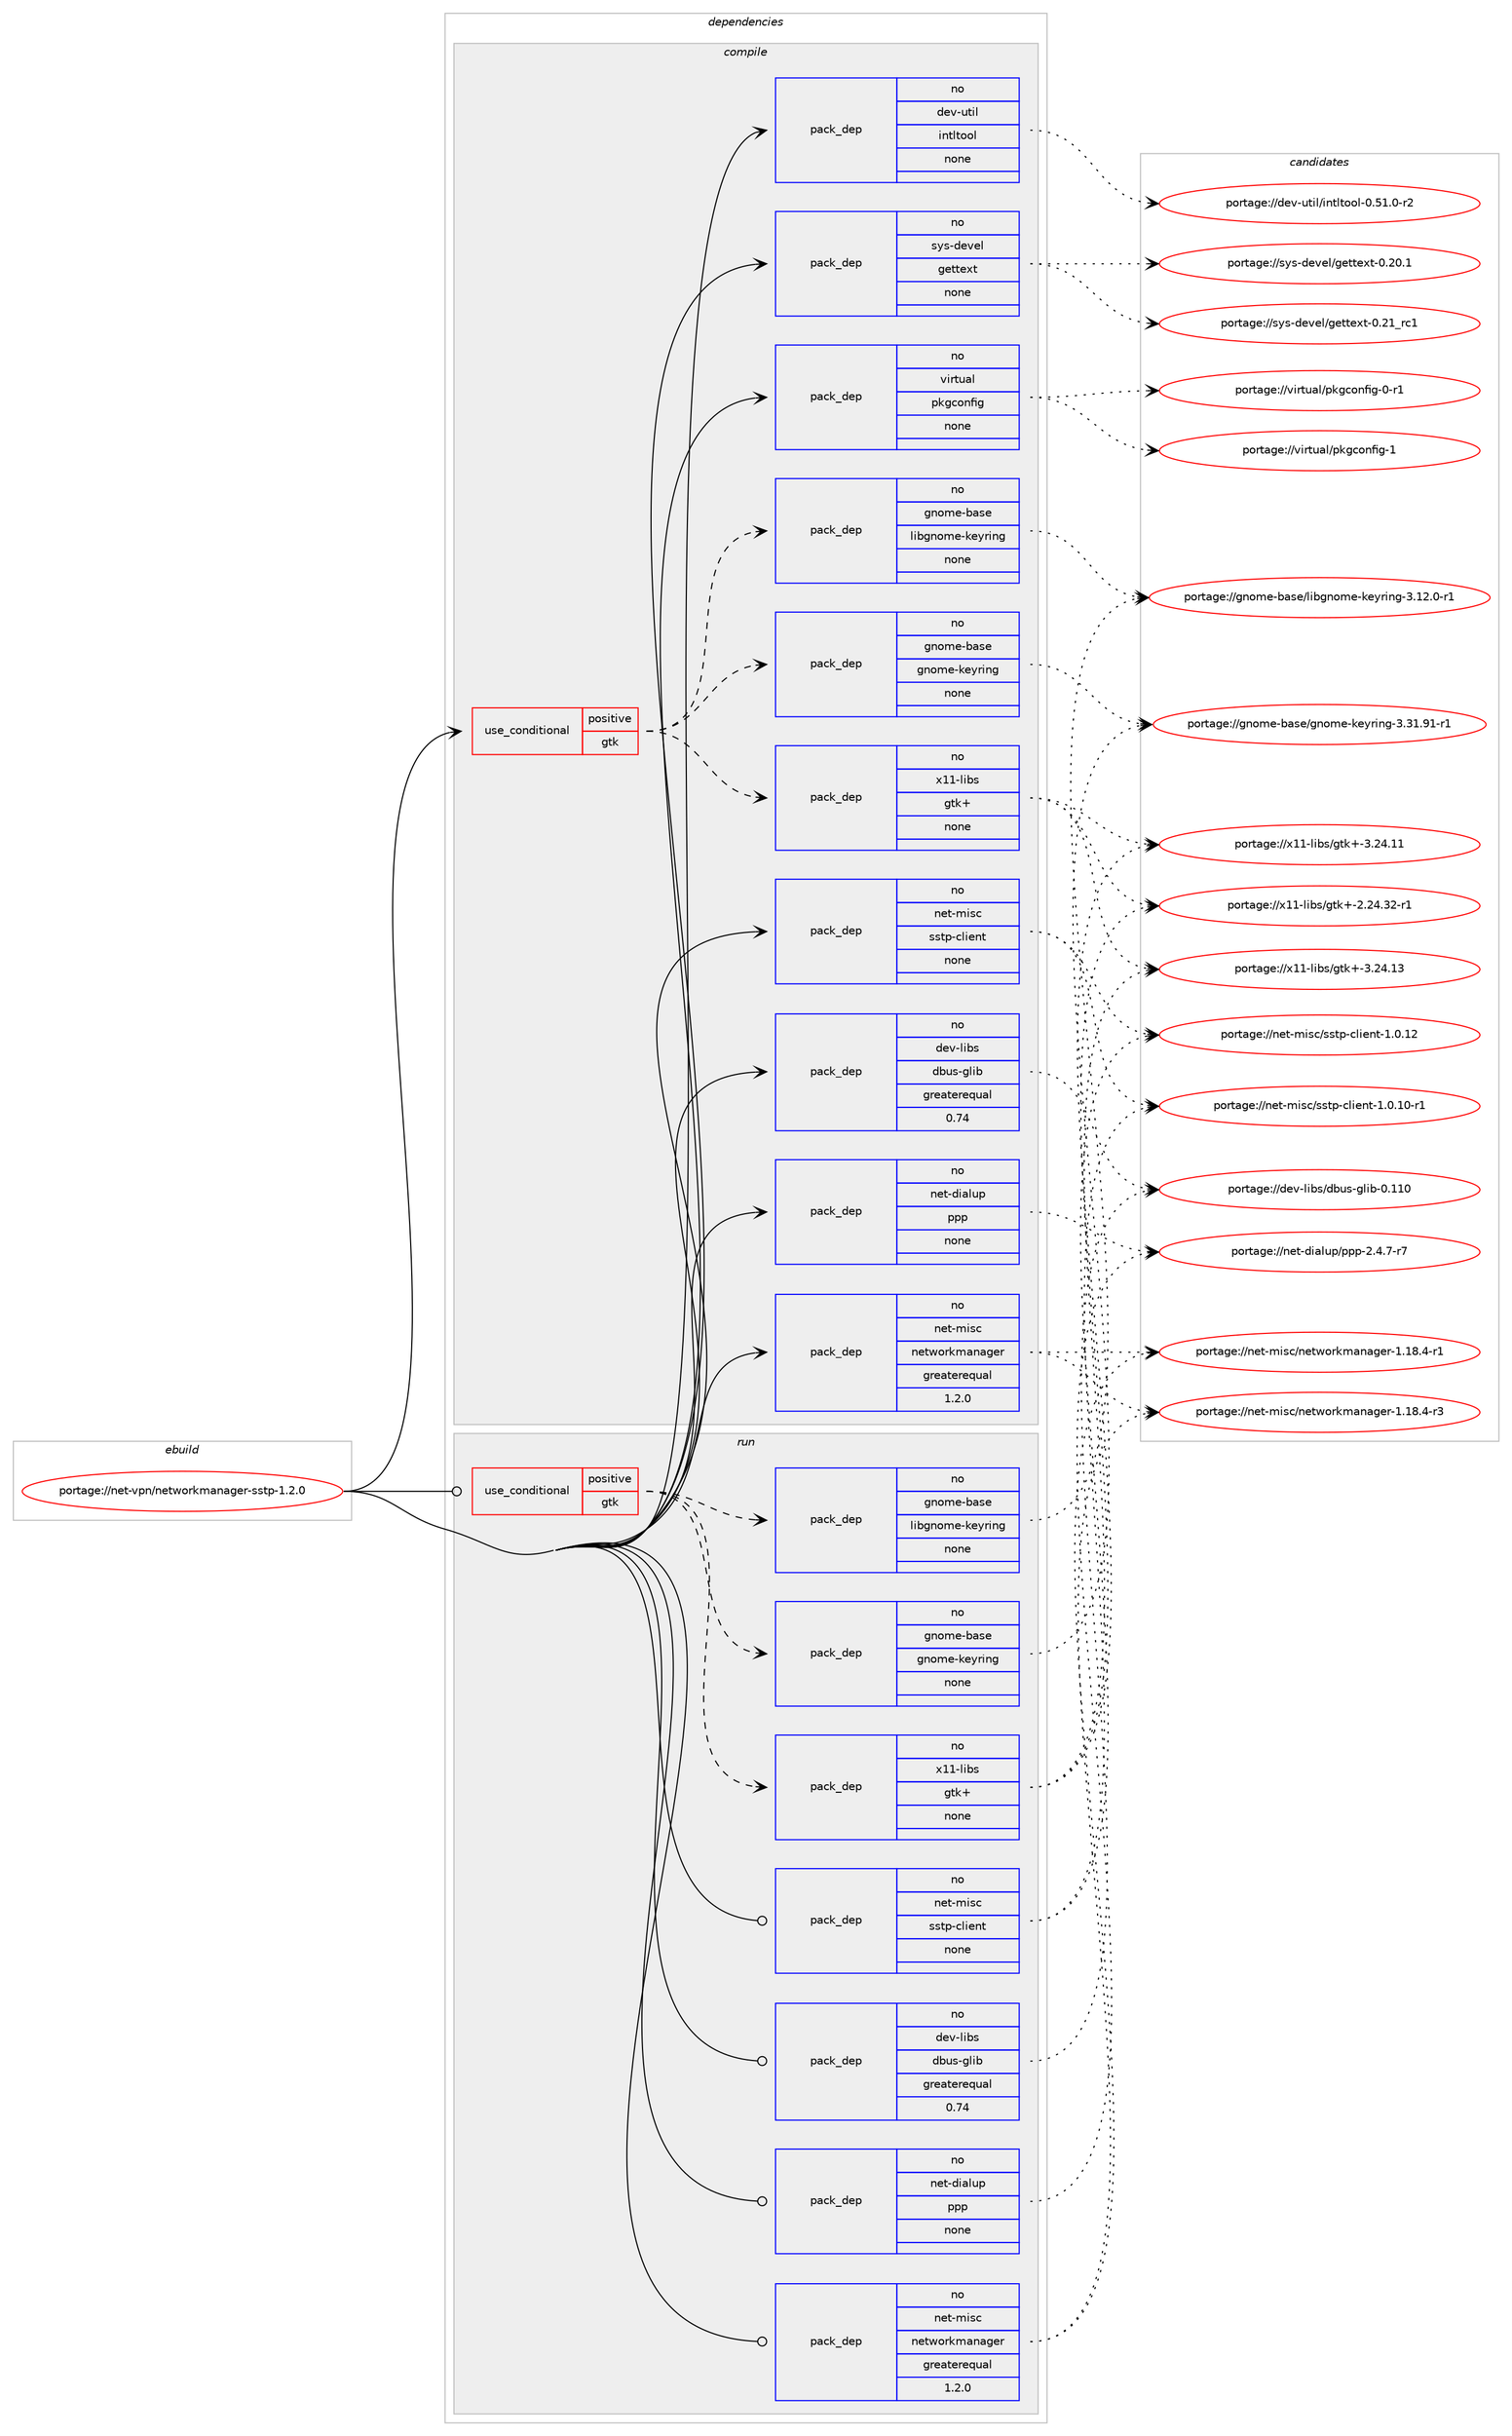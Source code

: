 digraph prolog {

# *************
# Graph options
# *************

newrank=true;
concentrate=true;
compound=true;
graph [rankdir=LR,fontname=Helvetica,fontsize=10,ranksep=1.5];#, ranksep=2.5, nodesep=0.2];
edge  [arrowhead=vee];
node  [fontname=Helvetica,fontsize=10];

# **********
# The ebuild
# **********

subgraph cluster_leftcol {
color=gray;
rank=same;
label=<<i>ebuild</i>>;
id [label="portage://net-vpn/networkmanager-sstp-1.2.0", color=red, width=4, href="../net-vpn/networkmanager-sstp-1.2.0.svg"];
}

# ****************
# The dependencies
# ****************

subgraph cluster_midcol {
color=gray;
label=<<i>dependencies</i>>;
subgraph cluster_compile {
fillcolor="#eeeeee";
style=filled;
label=<<i>compile</i>>;
subgraph cond22425 {
dependency112182 [label=<<TABLE BORDER="0" CELLBORDER="1" CELLSPACING="0" CELLPADDING="4"><TR><TD ROWSPAN="3" CELLPADDING="10">use_conditional</TD></TR><TR><TD>positive</TD></TR><TR><TD>gtk</TD></TR></TABLE>>, shape=none, color=red];
subgraph pack87896 {
dependency112183 [label=<<TABLE BORDER="0" CELLBORDER="1" CELLSPACING="0" CELLPADDING="4" WIDTH="220"><TR><TD ROWSPAN="6" CELLPADDING="30">pack_dep</TD></TR><TR><TD WIDTH="110">no</TD></TR><TR><TD>x11-libs</TD></TR><TR><TD>gtk+</TD></TR><TR><TD>none</TD></TR><TR><TD></TD></TR></TABLE>>, shape=none, color=blue];
}
dependency112182:e -> dependency112183:w [weight=20,style="dashed",arrowhead="vee"];
subgraph pack87897 {
dependency112184 [label=<<TABLE BORDER="0" CELLBORDER="1" CELLSPACING="0" CELLPADDING="4" WIDTH="220"><TR><TD ROWSPAN="6" CELLPADDING="30">pack_dep</TD></TR><TR><TD WIDTH="110">no</TD></TR><TR><TD>gnome-base</TD></TR><TR><TD>gnome-keyring</TD></TR><TR><TD>none</TD></TR><TR><TD></TD></TR></TABLE>>, shape=none, color=blue];
}
dependency112182:e -> dependency112184:w [weight=20,style="dashed",arrowhead="vee"];
subgraph pack87898 {
dependency112185 [label=<<TABLE BORDER="0" CELLBORDER="1" CELLSPACING="0" CELLPADDING="4" WIDTH="220"><TR><TD ROWSPAN="6" CELLPADDING="30">pack_dep</TD></TR><TR><TD WIDTH="110">no</TD></TR><TR><TD>gnome-base</TD></TR><TR><TD>libgnome-keyring</TD></TR><TR><TD>none</TD></TR><TR><TD></TD></TR></TABLE>>, shape=none, color=blue];
}
dependency112182:e -> dependency112185:w [weight=20,style="dashed",arrowhead="vee"];
}
id:e -> dependency112182:w [weight=20,style="solid",arrowhead="vee"];
subgraph pack87899 {
dependency112186 [label=<<TABLE BORDER="0" CELLBORDER="1" CELLSPACING="0" CELLPADDING="4" WIDTH="220"><TR><TD ROWSPAN="6" CELLPADDING="30">pack_dep</TD></TR><TR><TD WIDTH="110">no</TD></TR><TR><TD>dev-libs</TD></TR><TR><TD>dbus-glib</TD></TR><TR><TD>greaterequal</TD></TR><TR><TD>0.74</TD></TR></TABLE>>, shape=none, color=blue];
}
id:e -> dependency112186:w [weight=20,style="solid",arrowhead="vee"];
subgraph pack87900 {
dependency112187 [label=<<TABLE BORDER="0" CELLBORDER="1" CELLSPACING="0" CELLPADDING="4" WIDTH="220"><TR><TD ROWSPAN="6" CELLPADDING="30">pack_dep</TD></TR><TR><TD WIDTH="110">no</TD></TR><TR><TD>dev-util</TD></TR><TR><TD>intltool</TD></TR><TR><TD>none</TD></TR><TR><TD></TD></TR></TABLE>>, shape=none, color=blue];
}
id:e -> dependency112187:w [weight=20,style="solid",arrowhead="vee"];
subgraph pack87901 {
dependency112188 [label=<<TABLE BORDER="0" CELLBORDER="1" CELLSPACING="0" CELLPADDING="4" WIDTH="220"><TR><TD ROWSPAN="6" CELLPADDING="30">pack_dep</TD></TR><TR><TD WIDTH="110">no</TD></TR><TR><TD>net-dialup</TD></TR><TR><TD>ppp</TD></TR><TR><TD>none</TD></TR><TR><TD></TD></TR></TABLE>>, shape=none, color=blue];
}
id:e -> dependency112188:w [weight=20,style="solid",arrowhead="vee"];
subgraph pack87902 {
dependency112189 [label=<<TABLE BORDER="0" CELLBORDER="1" CELLSPACING="0" CELLPADDING="4" WIDTH="220"><TR><TD ROWSPAN="6" CELLPADDING="30">pack_dep</TD></TR><TR><TD WIDTH="110">no</TD></TR><TR><TD>net-misc</TD></TR><TR><TD>networkmanager</TD></TR><TR><TD>greaterequal</TD></TR><TR><TD>1.2.0</TD></TR></TABLE>>, shape=none, color=blue];
}
id:e -> dependency112189:w [weight=20,style="solid",arrowhead="vee"];
subgraph pack87903 {
dependency112190 [label=<<TABLE BORDER="0" CELLBORDER="1" CELLSPACING="0" CELLPADDING="4" WIDTH="220"><TR><TD ROWSPAN="6" CELLPADDING="30">pack_dep</TD></TR><TR><TD WIDTH="110">no</TD></TR><TR><TD>net-misc</TD></TR><TR><TD>sstp-client</TD></TR><TR><TD>none</TD></TR><TR><TD></TD></TR></TABLE>>, shape=none, color=blue];
}
id:e -> dependency112190:w [weight=20,style="solid",arrowhead="vee"];
subgraph pack87904 {
dependency112191 [label=<<TABLE BORDER="0" CELLBORDER="1" CELLSPACING="0" CELLPADDING="4" WIDTH="220"><TR><TD ROWSPAN="6" CELLPADDING="30">pack_dep</TD></TR><TR><TD WIDTH="110">no</TD></TR><TR><TD>sys-devel</TD></TR><TR><TD>gettext</TD></TR><TR><TD>none</TD></TR><TR><TD></TD></TR></TABLE>>, shape=none, color=blue];
}
id:e -> dependency112191:w [weight=20,style="solid",arrowhead="vee"];
subgraph pack87905 {
dependency112192 [label=<<TABLE BORDER="0" CELLBORDER="1" CELLSPACING="0" CELLPADDING="4" WIDTH="220"><TR><TD ROWSPAN="6" CELLPADDING="30">pack_dep</TD></TR><TR><TD WIDTH="110">no</TD></TR><TR><TD>virtual</TD></TR><TR><TD>pkgconfig</TD></TR><TR><TD>none</TD></TR><TR><TD></TD></TR></TABLE>>, shape=none, color=blue];
}
id:e -> dependency112192:w [weight=20,style="solid",arrowhead="vee"];
}
subgraph cluster_compileandrun {
fillcolor="#eeeeee";
style=filled;
label=<<i>compile and run</i>>;
}
subgraph cluster_run {
fillcolor="#eeeeee";
style=filled;
label=<<i>run</i>>;
subgraph cond22426 {
dependency112193 [label=<<TABLE BORDER="0" CELLBORDER="1" CELLSPACING="0" CELLPADDING="4"><TR><TD ROWSPAN="3" CELLPADDING="10">use_conditional</TD></TR><TR><TD>positive</TD></TR><TR><TD>gtk</TD></TR></TABLE>>, shape=none, color=red];
subgraph pack87906 {
dependency112194 [label=<<TABLE BORDER="0" CELLBORDER="1" CELLSPACING="0" CELLPADDING="4" WIDTH="220"><TR><TD ROWSPAN="6" CELLPADDING="30">pack_dep</TD></TR><TR><TD WIDTH="110">no</TD></TR><TR><TD>x11-libs</TD></TR><TR><TD>gtk+</TD></TR><TR><TD>none</TD></TR><TR><TD></TD></TR></TABLE>>, shape=none, color=blue];
}
dependency112193:e -> dependency112194:w [weight=20,style="dashed",arrowhead="vee"];
subgraph pack87907 {
dependency112195 [label=<<TABLE BORDER="0" CELLBORDER="1" CELLSPACING="0" CELLPADDING="4" WIDTH="220"><TR><TD ROWSPAN="6" CELLPADDING="30">pack_dep</TD></TR><TR><TD WIDTH="110">no</TD></TR><TR><TD>gnome-base</TD></TR><TR><TD>gnome-keyring</TD></TR><TR><TD>none</TD></TR><TR><TD></TD></TR></TABLE>>, shape=none, color=blue];
}
dependency112193:e -> dependency112195:w [weight=20,style="dashed",arrowhead="vee"];
subgraph pack87908 {
dependency112196 [label=<<TABLE BORDER="0" CELLBORDER="1" CELLSPACING="0" CELLPADDING="4" WIDTH="220"><TR><TD ROWSPAN="6" CELLPADDING="30">pack_dep</TD></TR><TR><TD WIDTH="110">no</TD></TR><TR><TD>gnome-base</TD></TR><TR><TD>libgnome-keyring</TD></TR><TR><TD>none</TD></TR><TR><TD></TD></TR></TABLE>>, shape=none, color=blue];
}
dependency112193:e -> dependency112196:w [weight=20,style="dashed",arrowhead="vee"];
}
id:e -> dependency112193:w [weight=20,style="solid",arrowhead="odot"];
subgraph pack87909 {
dependency112197 [label=<<TABLE BORDER="0" CELLBORDER="1" CELLSPACING="0" CELLPADDING="4" WIDTH="220"><TR><TD ROWSPAN="6" CELLPADDING="30">pack_dep</TD></TR><TR><TD WIDTH="110">no</TD></TR><TR><TD>dev-libs</TD></TR><TR><TD>dbus-glib</TD></TR><TR><TD>greaterequal</TD></TR><TR><TD>0.74</TD></TR></TABLE>>, shape=none, color=blue];
}
id:e -> dependency112197:w [weight=20,style="solid",arrowhead="odot"];
subgraph pack87910 {
dependency112198 [label=<<TABLE BORDER="0" CELLBORDER="1" CELLSPACING="0" CELLPADDING="4" WIDTH="220"><TR><TD ROWSPAN="6" CELLPADDING="30">pack_dep</TD></TR><TR><TD WIDTH="110">no</TD></TR><TR><TD>net-dialup</TD></TR><TR><TD>ppp</TD></TR><TR><TD>none</TD></TR><TR><TD></TD></TR></TABLE>>, shape=none, color=blue];
}
id:e -> dependency112198:w [weight=20,style="solid",arrowhead="odot"];
subgraph pack87911 {
dependency112199 [label=<<TABLE BORDER="0" CELLBORDER="1" CELLSPACING="0" CELLPADDING="4" WIDTH="220"><TR><TD ROWSPAN="6" CELLPADDING="30">pack_dep</TD></TR><TR><TD WIDTH="110">no</TD></TR><TR><TD>net-misc</TD></TR><TR><TD>networkmanager</TD></TR><TR><TD>greaterequal</TD></TR><TR><TD>1.2.0</TD></TR></TABLE>>, shape=none, color=blue];
}
id:e -> dependency112199:w [weight=20,style="solid",arrowhead="odot"];
subgraph pack87912 {
dependency112200 [label=<<TABLE BORDER="0" CELLBORDER="1" CELLSPACING="0" CELLPADDING="4" WIDTH="220"><TR><TD ROWSPAN="6" CELLPADDING="30">pack_dep</TD></TR><TR><TD WIDTH="110">no</TD></TR><TR><TD>net-misc</TD></TR><TR><TD>sstp-client</TD></TR><TR><TD>none</TD></TR><TR><TD></TD></TR></TABLE>>, shape=none, color=blue];
}
id:e -> dependency112200:w [weight=20,style="solid",arrowhead="odot"];
}
}

# **************
# The candidates
# **************

subgraph cluster_choices {
rank=same;
color=gray;
label=<<i>candidates</i>>;

subgraph choice87896 {
color=black;
nodesep=1;
choice1204949451081059811547103116107434551465052464951 [label="portage://x11-libs/gtk+-3.24.13", color=red, width=4,href="../x11-libs/gtk+-3.24.13.svg"];
choice1204949451081059811547103116107434551465052464949 [label="portage://x11-libs/gtk+-3.24.11", color=red, width=4,href="../x11-libs/gtk+-3.24.11.svg"];
choice12049494510810598115471031161074345504650524651504511449 [label="portage://x11-libs/gtk+-2.24.32-r1", color=red, width=4,href="../x11-libs/gtk+-2.24.32-r1.svg"];
dependency112183:e -> choice1204949451081059811547103116107434551465052464951:w [style=dotted,weight="100"];
dependency112183:e -> choice1204949451081059811547103116107434551465052464949:w [style=dotted,weight="100"];
dependency112183:e -> choice12049494510810598115471031161074345504650524651504511449:w [style=dotted,weight="100"];
}
subgraph choice87897 {
color=black;
nodesep=1;
choice103110111109101459897115101471031101111091014510710112111410511010345514651494657494511449 [label="portage://gnome-base/gnome-keyring-3.31.91-r1", color=red, width=4,href="../gnome-base/gnome-keyring-3.31.91-r1.svg"];
dependency112184:e -> choice103110111109101459897115101471031101111091014510710112111410511010345514651494657494511449:w [style=dotted,weight="100"];
}
subgraph choice87898 {
color=black;
nodesep=1;
choice103110111109101459897115101471081059810311011110910145107101121114105110103455146495046484511449 [label="portage://gnome-base/libgnome-keyring-3.12.0-r1", color=red, width=4,href="../gnome-base/libgnome-keyring-3.12.0-r1.svg"];
dependency112185:e -> choice103110111109101459897115101471081059810311011110910145107101121114105110103455146495046484511449:w [style=dotted,weight="100"];
}
subgraph choice87899 {
color=black;
nodesep=1;
choice100101118451081059811547100981171154510310810598454846494948 [label="portage://dev-libs/dbus-glib-0.110", color=red, width=4,href="../dev-libs/dbus-glib-0.110.svg"];
dependency112186:e -> choice100101118451081059811547100981171154510310810598454846494948:w [style=dotted,weight="100"];
}
subgraph choice87900 {
color=black;
nodesep=1;
choice1001011184511711610510847105110116108116111111108454846534946484511450 [label="portage://dev-util/intltool-0.51.0-r2", color=red, width=4,href="../dev-util/intltool-0.51.0-r2.svg"];
dependency112187:e -> choice1001011184511711610510847105110116108116111111108454846534946484511450:w [style=dotted,weight="100"];
}
subgraph choice87901 {
color=black;
nodesep=1;
choice1101011164510010597108117112471121121124550465246554511455 [label="portage://net-dialup/ppp-2.4.7-r7", color=red, width=4,href="../net-dialup/ppp-2.4.7-r7.svg"];
dependency112188:e -> choice1101011164510010597108117112471121121124550465246554511455:w [style=dotted,weight="100"];
}
subgraph choice87902 {
color=black;
nodesep=1;
choice1101011164510910511599471101011161191111141071099711097103101114454946495646524511451 [label="portage://net-misc/networkmanager-1.18.4-r3", color=red, width=4,href="../net-misc/networkmanager-1.18.4-r3.svg"];
choice1101011164510910511599471101011161191111141071099711097103101114454946495646524511449 [label="portage://net-misc/networkmanager-1.18.4-r1", color=red, width=4,href="../net-misc/networkmanager-1.18.4-r1.svg"];
dependency112189:e -> choice1101011164510910511599471101011161191111141071099711097103101114454946495646524511451:w [style=dotted,weight="100"];
dependency112189:e -> choice1101011164510910511599471101011161191111141071099711097103101114454946495646524511449:w [style=dotted,weight="100"];
}
subgraph choice87903 {
color=black;
nodesep=1;
choice110101116451091051159947115115116112459910810510111011645494648464950 [label="portage://net-misc/sstp-client-1.0.12", color=red, width=4,href="../net-misc/sstp-client-1.0.12.svg"];
choice1101011164510910511599471151151161124599108105101110116454946484649484511449 [label="portage://net-misc/sstp-client-1.0.10-r1", color=red, width=4,href="../net-misc/sstp-client-1.0.10-r1.svg"];
dependency112190:e -> choice110101116451091051159947115115116112459910810510111011645494648464950:w [style=dotted,weight="100"];
dependency112190:e -> choice1101011164510910511599471151151161124599108105101110116454946484649484511449:w [style=dotted,weight="100"];
}
subgraph choice87904 {
color=black;
nodesep=1;
choice11512111545100101118101108471031011161161011201164548465049951149949 [label="portage://sys-devel/gettext-0.21_rc1", color=red, width=4,href="../sys-devel/gettext-0.21_rc1.svg"];
choice115121115451001011181011084710310111611610112011645484650484649 [label="portage://sys-devel/gettext-0.20.1", color=red, width=4,href="../sys-devel/gettext-0.20.1.svg"];
dependency112191:e -> choice11512111545100101118101108471031011161161011201164548465049951149949:w [style=dotted,weight="100"];
dependency112191:e -> choice115121115451001011181011084710310111611610112011645484650484649:w [style=dotted,weight="100"];
}
subgraph choice87905 {
color=black;
nodesep=1;
choice1181051141161179710847112107103991111101021051034549 [label="portage://virtual/pkgconfig-1", color=red, width=4,href="../virtual/pkgconfig-1.svg"];
choice11810511411611797108471121071039911111010210510345484511449 [label="portage://virtual/pkgconfig-0-r1", color=red, width=4,href="../virtual/pkgconfig-0-r1.svg"];
dependency112192:e -> choice1181051141161179710847112107103991111101021051034549:w [style=dotted,weight="100"];
dependency112192:e -> choice11810511411611797108471121071039911111010210510345484511449:w [style=dotted,weight="100"];
}
subgraph choice87906 {
color=black;
nodesep=1;
choice1204949451081059811547103116107434551465052464951 [label="portage://x11-libs/gtk+-3.24.13", color=red, width=4,href="../x11-libs/gtk+-3.24.13.svg"];
choice1204949451081059811547103116107434551465052464949 [label="portage://x11-libs/gtk+-3.24.11", color=red, width=4,href="../x11-libs/gtk+-3.24.11.svg"];
choice12049494510810598115471031161074345504650524651504511449 [label="portage://x11-libs/gtk+-2.24.32-r1", color=red, width=4,href="../x11-libs/gtk+-2.24.32-r1.svg"];
dependency112194:e -> choice1204949451081059811547103116107434551465052464951:w [style=dotted,weight="100"];
dependency112194:e -> choice1204949451081059811547103116107434551465052464949:w [style=dotted,weight="100"];
dependency112194:e -> choice12049494510810598115471031161074345504650524651504511449:w [style=dotted,weight="100"];
}
subgraph choice87907 {
color=black;
nodesep=1;
choice103110111109101459897115101471031101111091014510710112111410511010345514651494657494511449 [label="portage://gnome-base/gnome-keyring-3.31.91-r1", color=red, width=4,href="../gnome-base/gnome-keyring-3.31.91-r1.svg"];
dependency112195:e -> choice103110111109101459897115101471031101111091014510710112111410511010345514651494657494511449:w [style=dotted,weight="100"];
}
subgraph choice87908 {
color=black;
nodesep=1;
choice103110111109101459897115101471081059810311011110910145107101121114105110103455146495046484511449 [label="portage://gnome-base/libgnome-keyring-3.12.0-r1", color=red, width=4,href="../gnome-base/libgnome-keyring-3.12.0-r1.svg"];
dependency112196:e -> choice103110111109101459897115101471081059810311011110910145107101121114105110103455146495046484511449:w [style=dotted,weight="100"];
}
subgraph choice87909 {
color=black;
nodesep=1;
choice100101118451081059811547100981171154510310810598454846494948 [label="portage://dev-libs/dbus-glib-0.110", color=red, width=4,href="../dev-libs/dbus-glib-0.110.svg"];
dependency112197:e -> choice100101118451081059811547100981171154510310810598454846494948:w [style=dotted,weight="100"];
}
subgraph choice87910 {
color=black;
nodesep=1;
choice1101011164510010597108117112471121121124550465246554511455 [label="portage://net-dialup/ppp-2.4.7-r7", color=red, width=4,href="../net-dialup/ppp-2.4.7-r7.svg"];
dependency112198:e -> choice1101011164510010597108117112471121121124550465246554511455:w [style=dotted,weight="100"];
}
subgraph choice87911 {
color=black;
nodesep=1;
choice1101011164510910511599471101011161191111141071099711097103101114454946495646524511451 [label="portage://net-misc/networkmanager-1.18.4-r3", color=red, width=4,href="../net-misc/networkmanager-1.18.4-r3.svg"];
choice1101011164510910511599471101011161191111141071099711097103101114454946495646524511449 [label="portage://net-misc/networkmanager-1.18.4-r1", color=red, width=4,href="../net-misc/networkmanager-1.18.4-r1.svg"];
dependency112199:e -> choice1101011164510910511599471101011161191111141071099711097103101114454946495646524511451:w [style=dotted,weight="100"];
dependency112199:e -> choice1101011164510910511599471101011161191111141071099711097103101114454946495646524511449:w [style=dotted,weight="100"];
}
subgraph choice87912 {
color=black;
nodesep=1;
choice110101116451091051159947115115116112459910810510111011645494648464950 [label="portage://net-misc/sstp-client-1.0.12", color=red, width=4,href="../net-misc/sstp-client-1.0.12.svg"];
choice1101011164510910511599471151151161124599108105101110116454946484649484511449 [label="portage://net-misc/sstp-client-1.0.10-r1", color=red, width=4,href="../net-misc/sstp-client-1.0.10-r1.svg"];
dependency112200:e -> choice110101116451091051159947115115116112459910810510111011645494648464950:w [style=dotted,weight="100"];
dependency112200:e -> choice1101011164510910511599471151151161124599108105101110116454946484649484511449:w [style=dotted,weight="100"];
}
}

}
